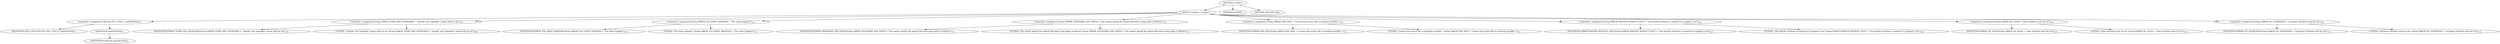 digraph "&lt;clinit&gt;" {  
"748" [label = <(METHOD,&lt;clinit&gt;)> ]
"749" [label = <(BLOCK,&lt;empty&gt;,&lt;empty&gt;)> ]
"750" [label = <(&lt;operator&gt;.assignment,FileUtils FILE_UTILS = getFileUtils())<SUB>51</SUB>> ]
"751" [label = <(IDENTIFIER,FILE_UTILS,FileUtils FILE_UTILS = getFileUtils())<SUB>51</SUB>> ]
"752" [label = <(getFileUtils,getFileUtils())<SUB>51</SUB>> ]
"753" [label = <(IDENTIFIER,FileUtils,getFileUtils())<SUB>51</SUB>> ]
"754" [label = <(&lt;operator&gt;.assignment,String ERROR_TODIR_AND_SIGNEDJAR = &quot;'destdir' and 'signedjar' cannot both be set&quot;)<SUB>107</SUB>> ]
"755" [label = <(IDENTIFIER,ERROR_TODIR_AND_SIGNEDJAR,String ERROR_TODIR_AND_SIGNEDJAR = &quot;'destdir' and 'signedjar' cannot both be set&quot;)<SUB>107</SUB>> ]
"756" [label = <(LITERAL,&quot;'destdir' and 'signedjar' cannot both be set&quot;,String ERROR_TODIR_AND_SIGNEDJAR = &quot;'destdir' and 'signedjar' cannot both be set&quot;)<SUB>108</SUB>> ]
"757" [label = <(&lt;operator&gt;.assignment,String ERROR_TOO_MANY_MAPPERS = &quot;Too many mappers&quot;)<SUB>112</SUB>> ]
"758" [label = <(IDENTIFIER,ERROR_TOO_MANY_MAPPERS,String ERROR_TOO_MANY_MAPPERS = &quot;Too many mappers&quot;)<SUB>112</SUB>> ]
"759" [label = <(LITERAL,&quot;Too many mappers&quot;,String ERROR_TOO_MANY_MAPPERS = &quot;Too many mappers&quot;)<SUB>112</SUB>> ]
"760" [label = <(&lt;operator&gt;.assignment,String ERROR_SIGNEDJAR_AND_PATHS = &quot;You cannot specify the signed JAR when using paths or filesets&quot;)<SUB>116</SUB>> ]
"761" [label = <(IDENTIFIER,ERROR_SIGNEDJAR_AND_PATHS,String ERROR_SIGNEDJAR_AND_PATHS = &quot;You cannot specify the signed JAR when using paths or filesets&quot;)<SUB>116</SUB>> ]
"762" [label = <(LITERAL,&quot;You cannot specify the signed JAR when using paths or filesets&quot;,String ERROR_SIGNEDJAR_AND_PATHS = &quot;You cannot specify the signed JAR when using paths or filesets&quot;)<SUB>117</SUB>> ]
"763" [label = <(&lt;operator&gt;.assignment,String ERROR_BAD_MAP = &quot;Cannot map source file to anything sensible: &quot;)<SUB>121</SUB>> ]
"764" [label = <(IDENTIFIER,ERROR_BAD_MAP,String ERROR_BAD_MAP = &quot;Cannot map source file to anything sensible: &quot;)<SUB>121</SUB>> ]
"765" [label = <(LITERAL,&quot;Cannot map source file to anything sensible: &quot;,String ERROR_BAD_MAP = &quot;Cannot map source file to anything sensible: &quot;)<SUB>121</SUB>> ]
"766" [label = <(&lt;operator&gt;.assignment,String ERROR_MAPPER_WITHOUT_DEST = &quot;The destDir attribute is required if a mapper is set&quot;)<SUB>125</SUB>> ]
"767" [label = <(IDENTIFIER,ERROR_MAPPER_WITHOUT_DEST,String ERROR_MAPPER_WITHOUT_DEST = &quot;The destDir attribute is required if a mapper is set&quot;)<SUB>125</SUB>> ]
"768" [label = <(LITERAL,&quot;The destDir attribute is required if a mapper is set&quot;,String ERROR_MAPPER_WITHOUT_DEST = &quot;The destDir attribute is required if a mapper is set&quot;)<SUB>126</SUB>> ]
"769" [label = <(&lt;operator&gt;.assignment,String ERROR_NO_ALIAS = &quot;alias attribute must be set&quot;)<SUB>130</SUB>> ]
"770" [label = <(IDENTIFIER,ERROR_NO_ALIAS,String ERROR_NO_ALIAS = &quot;alias attribute must be set&quot;)<SUB>130</SUB>> ]
"771" [label = <(LITERAL,&quot;alias attribute must be set&quot;,String ERROR_NO_ALIAS = &quot;alias attribute must be set&quot;)<SUB>130</SUB>> ]
"772" [label = <(&lt;operator&gt;.assignment,String ERROR_NO_STOREPASS = &quot;storepass attribute must be set&quot;)<SUB>134</SUB>> ]
"773" [label = <(IDENTIFIER,ERROR_NO_STOREPASS,String ERROR_NO_STOREPASS = &quot;storepass attribute must be set&quot;)<SUB>134</SUB>> ]
"774" [label = <(LITERAL,&quot;storepass attribute must be set&quot;,String ERROR_NO_STOREPASS = &quot;storepass attribute must be set&quot;)<SUB>134</SUB>> ]
"775" [label = <(MODIFIER,STATIC)> ]
"776" [label = <(METHOD_RETURN,void)> ]
  "748" -> "749" 
  "748" -> "775" 
  "748" -> "776" 
  "749" -> "750" 
  "749" -> "754" 
  "749" -> "757" 
  "749" -> "760" 
  "749" -> "763" 
  "749" -> "766" 
  "749" -> "769" 
  "749" -> "772" 
  "750" -> "751" 
  "750" -> "752" 
  "752" -> "753" 
  "754" -> "755" 
  "754" -> "756" 
  "757" -> "758" 
  "757" -> "759" 
  "760" -> "761" 
  "760" -> "762" 
  "763" -> "764" 
  "763" -> "765" 
  "766" -> "767" 
  "766" -> "768" 
  "769" -> "770" 
  "769" -> "771" 
  "772" -> "773" 
  "772" -> "774" 
}

